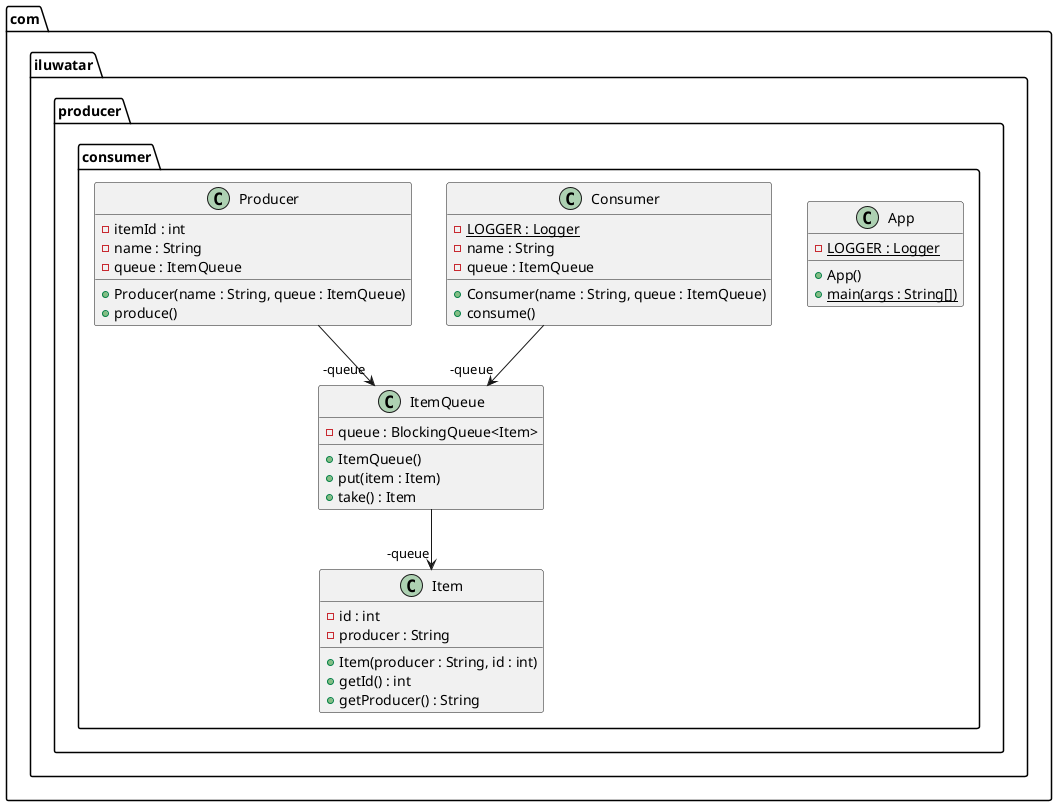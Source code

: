 @startuml
package com.iluwatar.producer.consumer {
  class App {
    - LOGGER : Logger {static}
    + App()
    + main(args : String[]) {static}
  }
  class Consumer {
    - LOGGER : Logger {static}
    - name : String
    - queue : ItemQueue
    + Consumer(name : String, queue : ItemQueue)
    + consume()
  }
  class Item {
    - id : int
    - producer : String
    + Item(producer : String, id : int)
    + getId() : int
    + getProducer() : String
  }
  class ItemQueue {
    - queue : BlockingQueue<Item>
    + ItemQueue()
    + put(item : Item)
    + take() : Item
  }
  class Producer {
    - itemId : int
    - name : String
    - queue : ItemQueue
    + Producer(name : String, queue : ItemQueue)
    + produce()
  }
}
Consumer -->  "-queue" ItemQueue
Producer -->  "-queue" ItemQueue
ItemQueue -->  "-queue" Item
@enduml
